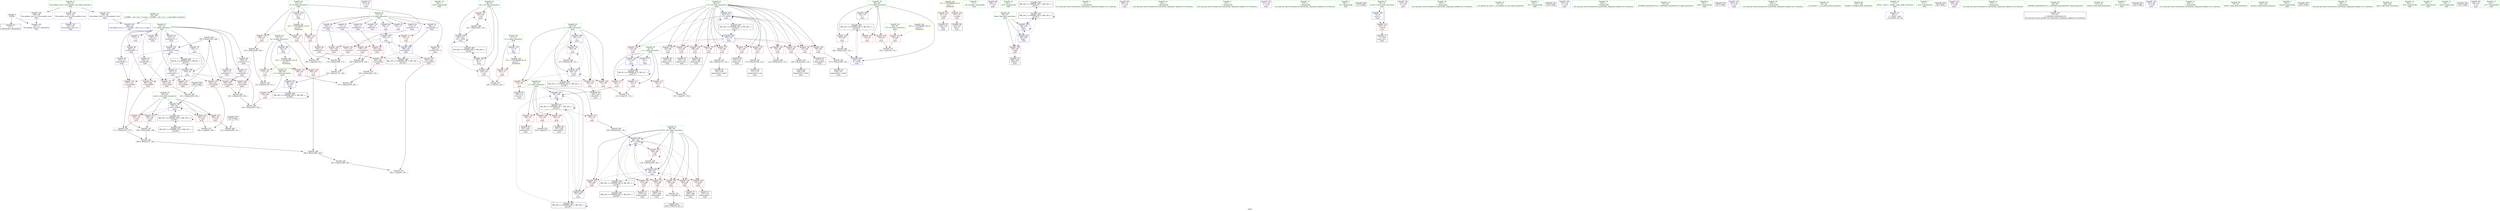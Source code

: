 digraph "SVFG" {
	label="SVFG";

	Node0x55f7eb5e9760 [shape=record,color=grey,label="{NodeID: 0\nNullPtr}"];
	Node0x55f7eb5e9760 -> Node0x55f7eb60e960[style=solid];
	Node0x55f7eb5e9760 -> Node0x55f7eb616530[style=solid];
	Node0x55f7eb61d610 [shape=record,color=grey,label="{NodeID: 263\n209 = Binary(203, 208, )\n}"];
	Node0x55f7eb61d610 -> Node0x55f7eb610d80[style=solid];
	Node0x55f7eb616230 [shape=record,color=blue,label="{NodeID: 180\n24\<--22\nA\<--\nGlob }"];
	Node0x55f7eb616230 -> Node0x55f7eb633b50[style=dashed];
	Node0x55f7eb60d510 [shape=record,color=purple,label="{NodeID: 97\n103\<--28\n\<--.str.1\nmain\n}"];
	Node0x55f7eb5e9ef0 [shape=record,color=green,label="{NodeID: 14\n44\<--1\n.str.8\<--dummyObj\nGlob }"];
	Node0x55f7eb61eb10 [shape=record,color=grey,label="{NodeID: 277\n226 = cmp(224, 225, )\n}"];
	Node0x55f7eb610e50 [shape=record,color=blue,label="{NodeID: 194\n8\<--214\nn\<--\nmain\n}"];
	Node0x55f7eb610e50 -> Node0x55f7eb60e2a0[style=dashed];
	Node0x55f7eb610e50 -> Node0x55f7eb6287d0[style=dashed];
	Node0x55f7eb60e100 [shape=record,color=red,label="{NodeID: 111\n132\<--8\n\<--n\nmain\n}"];
	Node0x55f7eb60e100 -> Node0x55f7eb61e390[style=solid];
	Node0x55f7eb5ee4e0 [shape=record,color=green,label="{NodeID: 28\n17\<--20\nx\<--x_field_insensitive\nGlob }"];
	Node0x55f7eb5ee4e0 -> Node0x55f7eb610560[style=solid];
	Node0x55f7eb5ee4e0 -> Node0x55f7eb610630[style=solid];
	Node0x55f7eb5ee4e0 -> Node0x55f7eb610700[style=solid];
	Node0x55f7eb5ee4e0 -> Node0x55f7eb6107d0[style=solid];
	Node0x55f7eb5ee4e0 -> Node0x55f7eb6108a0[style=solid];
	Node0x55f7eb5ee4e0 -> Node0x55f7eb610970[style=solid];
	Node0x55f7eb5ee4e0 -> Node0x55f7eb610a40[style=solid];
	Node0x55f7eb5ee4e0 -> Node0x55f7eb610b10[style=solid];
	Node0x55f7eb5ee4e0 -> Node0x55f7eb610be0[style=solid];
	Node0x55f7eb5ee4e0 -> Node0x55f7eb60e030[style=solid];
	Node0x55f7eb62b4d0 [shape=record,color=black,label="{NodeID: 291\nMR_32V_2 = PHI(MR_32V_3, MR_32V_1, )\npts\{95 \}\n}"];
	Node0x55f7eb62b4d0 -> Node0x55f7eb62ebd0[style=dashed];
	Node0x55f7eb6134f0 [shape=record,color=red,label="{NodeID: 125\n119\<--80\n\<--TT\nmain\n}"];
	Node0x55f7eb6134f0 -> Node0x55f7eb61e510[style=solid];
	Node0x55f7eb60cf60 [shape=record,color=green,label="{NodeID: 42\n88\<--89\nk\<--k_field_insensitive\nmain\n}"];
	Node0x55f7eb60cf60 -> Node0x55f7eb614530[style=solid];
	Node0x55f7eb60cf60 -> Node0x55f7eb616be0[style=solid];
	Node0x55f7eb614050 [shape=record,color=red,label="{NodeID: 139\n192\<--86\n\<--i11\nmain\n}"];
	Node0x55f7eb614050 -> Node0x55f7eb60f2b0[style=solid];
	Node0x55f7eb60ec30 [shape=record,color=black,label="{NodeID: 56\n110\<--107\ncall1\<--\nmain\n}"];
	Node0x55f7eb633a70 [shape=record,color=yellow,style=double,label="{NodeID: 319\n12V_1 = ENCHI(MR_12V_0)\npts\{23 \}\nFun[main]}"];
	Node0x55f7eb633a70 -> Node0x55f7eb612cd0[style=dashed];
	Node0x55f7eb633a70 -> Node0x55f7eb612da0[style=dashed];
	Node0x55f7eb633a70 -> Node0x55f7eb612e70[style=dashed];
	Node0x55f7eb633a70 -> Node0x55f7eb612f40[style=dashed];
	Node0x55f7eb614bb0 [shape=record,color=red,label="{NodeID: 153\n276\<--94\n\<--start\nmain\n}"];
	Node0x55f7eb614bb0 -> Node0x55f7eb61a980[style=solid];
	Node0x55f7eb60f790 [shape=record,color=black,label="{NodeID: 70\n260\<--259\nidxprom60\<--\nmain\n}"];
	Node0x55f7eb611e80 [shape=record,color=grey,label="{NodeID: 250\n184 = Binary(178, 183, )\n}"];
	Node0x55f7eb611e80 -> Node0x55f7eb612900[style=solid];
	Node0x55f7eb615710 [shape=record,color=red,label="{NodeID: 167\n183\<--182\n\<--arrayidx23\nmain\n}"];
	Node0x55f7eb615710 -> Node0x55f7eb611e80[style=solid];
	Node0x55f7eb6102f0 [shape=record,color=purple,label="{NodeID: 84\n261\<--13\narrayidx61\<--t\nmain\n}"];
	Node0x55f7eb6102f0 -> Node0x55f7eb615bf0[style=solid];
	Node0x55f7eb5e9640 [shape=record,color=green,label="{NodeID: 1\n7\<--1\n__dso_handle\<--dummyObj\nGlob }"];
	Node0x55f7eb61d790 [shape=record,color=grey,label="{NodeID: 264\n203 = Binary(201, 202, )\n}"];
	Node0x55f7eb61d790 -> Node0x55f7eb61d610[style=solid];
	Node0x55f7eb616330 [shape=record,color=blue,label="{NodeID: 181\n347\<--49\nllvm.global_ctors_0\<--\nGlob }"];
	Node0x55f7eb60d5e0 [shape=record,color=purple,label="{NodeID: 98\n108\<--31\n\<--.str.2\nmain\n}"];
	Node0x55f7eb5e9fc0 [shape=record,color=green,label="{NodeID: 15\n46\<--1\n.str.9\<--dummyObj\nGlob }"];
	Node0x55f7eb61ec90 [shape=record,color=grey,label="{NodeID: 278\n234 = cmp(233, 9, )\n}"];
	Node0x55f7eb610f20 [shape=record,color=blue,label="{NodeID: 195\n86\<--219\ni11\<--inc39\nmain\n}"];
	Node0x55f7eb610f20 -> Node0x55f7eb613b70[style=dashed];
	Node0x55f7eb610f20 -> Node0x55f7eb613c40[style=dashed];
	Node0x55f7eb610f20 -> Node0x55f7eb613d10[style=dashed];
	Node0x55f7eb610f20 -> Node0x55f7eb613de0[style=dashed];
	Node0x55f7eb610f20 -> Node0x55f7eb613eb0[style=dashed];
	Node0x55f7eb610f20 -> Node0x55f7eb613f80[style=dashed];
	Node0x55f7eb610f20 -> Node0x55f7eb614050[style=dashed];
	Node0x55f7eb610f20 -> Node0x55f7eb614120[style=dashed];
	Node0x55f7eb610f20 -> Node0x55f7eb6141f0[style=dashed];
	Node0x55f7eb610f20 -> Node0x55f7eb6142c0[style=dashed];
	Node0x55f7eb610f20 -> Node0x55f7eb614390[style=dashed];
	Node0x55f7eb610f20 -> Node0x55f7eb614460[style=dashed];
	Node0x55f7eb610f20 -> Node0x55f7eb610f20[style=dashed];
	Node0x55f7eb610f20 -> Node0x55f7eb62a0d0[style=dashed];
	Node0x55f7eb60e1d0 [shape=record,color=red,label="{NodeID: 112\n158\<--8\n\<--n\nmain\n}"];
	Node0x55f7eb60e1d0 -> Node0x55f7eb61e210[style=solid];
	Node0x55f7eb5ee5b0 [shape=record,color=green,label="{NodeID: 29\n21\<--23\nH\<--H_field_insensitive\nGlob }"];
	Node0x55f7eb5ee5b0 -> Node0x55f7eb612cd0[style=solid];
	Node0x55f7eb5ee5b0 -> Node0x55f7eb612da0[style=solid];
	Node0x55f7eb5ee5b0 -> Node0x55f7eb612e70[style=solid];
	Node0x55f7eb5ee5b0 -> Node0x55f7eb612f40[style=solid];
	Node0x55f7eb5ee5b0 -> Node0x55f7eb616130[style=solid];
	Node0x55f7eb62b9d0 [shape=record,color=black,label="{NodeID: 292\nMR_34V_2 = PHI(MR_34V_3, MR_34V_1, )\npts\{97 \}\n}"];
	Node0x55f7eb62b9d0 -> Node0x55f7eb62f0d0[style=dashed];
	Node0x55f7eb6135c0 [shape=record,color=red,label="{NodeID: 126\n118\<--82\n\<--T\nmain\n}"];
	Node0x55f7eb6135c0 -> Node0x55f7eb61e510[style=solid];
	Node0x55f7eb60d030 [shape=record,color=green,label="{NodeID: 43\n90\<--91\ni41\<--i41_field_insensitive\nmain\n}"];
	Node0x55f7eb60d030 -> Node0x55f7eb614600[style=solid];
	Node0x55f7eb60d030 -> Node0x55f7eb6146d0[style=solid];
	Node0x55f7eb60d030 -> Node0x55f7eb610ff0[style=solid];
	Node0x55f7eb60d030 -> Node0x55f7eb611670[style=solid];
	Node0x55f7eb614120 [shape=record,color=red,label="{NodeID: 140\n196\<--86\n\<--i11\nmain\n}"];
	Node0x55f7eb614120 -> Node0x55f7eb61d310[style=solid];
	Node0x55f7eb60ed00 [shape=record,color=black,label="{NodeID: 57\n136\<--135\nidx.ext\<--\nmain\n}"];
	Node0x55f7eb633b50 [shape=record,color=yellow,style=double,label="{NodeID: 320\n14V_1 = ENCHI(MR_14V_0)\npts\{25 \}\nFun[main]}"];
	Node0x55f7eb633b50 -> Node0x55f7eb613010[style=dashed];
	Node0x55f7eb633b50 -> Node0x55f7eb6130e0[style=dashed];
	Node0x55f7eb633b50 -> Node0x55f7eb6131b0[style=dashed];
	Node0x55f7eb614c80 [shape=record,color=red,label="{NodeID: 154\n282\<--94\n\<--start\nmain\n}"];
	Node0x55f7eb614c80 -> Node0x55f7eb61ae00[style=solid];
	Node0x55f7eb60f860 [shape=record,color=black,label="{NodeID: 71\n273\<--272\nidxprom65\<--\nmain\n}"];
	Node0x55f7eb612000 [shape=record,color=grey,label="{NodeID: 251\n284 = Binary(277, 283, )\n}"];
	Node0x55f7eb612000 -> Node0x55f7eb61af80[style=solid];
	Node0x55f7eb6157e0 [shape=record,color=red,label="{NodeID: 168\n195\<--194\n\<--arrayidx28\nmain\n}"];
	Node0x55f7eb6157e0 -> Node0x55f7eb612780[style=solid];
	Node0x55f7eb6103c0 [shape=record,color=purple,label="{NodeID: 85\n274\<--13\narrayidx66\<--t\nmain\n}"];
	Node0x55f7eb6103c0 -> Node0x55f7eb615cc0[style=solid];
	Node0x55f7eb5ed7d0 [shape=record,color=green,label="{NodeID: 2\n9\<--1\n\<--dummyObj\nCan only get source location for instruction, argument, global var or function.}"];
	Node0x55f7eb61d910 [shape=record,color=grey,label="{NodeID: 265\n174 = Binary(168, 173, )\n}"];
	Node0x55f7eb61d910 -> Node0x55f7eb612900[style=solid];
	Node0x55f7eb616430 [shape=record,color=blue,label="{NodeID: 182\n348\<--50\nllvm.global_ctors_1\<--_GLOBAL__sub_I_ycx_1_0.cpp\nGlob }"];
	Node0x55f7eb60d6b0 [shape=record,color=purple,label="{NodeID: 99\n109\<--33\n\<--.str.3\nmain\n}"];
	Node0x55f7eb5ea090 [shape=record,color=green,label="{NodeID: 16\n49\<--1\n\<--dummyObj\nCan only get source location for instruction, argument, global var or function.}"];
	Node0x55f7eb61ee10 [shape=record,color=grey,label="{NodeID: 279\n166 = cmp(164, 165, )\n}"];
	Node0x55f7eb610ff0 [shape=record,color=blue,label="{NodeID: 196\n90\<--9\ni41\<--\nmain\n}"];
	Node0x55f7eb610ff0 -> Node0x55f7eb614600[style=dashed];
	Node0x55f7eb610ff0 -> Node0x55f7eb6146d0[style=dashed];
	Node0x55f7eb610ff0 -> Node0x55f7eb611670[style=dashed];
	Node0x55f7eb610ff0 -> Node0x55f7eb62aad0[style=dashed];
	Node0x55f7eb60e2a0 [shape=record,color=red,label="{NodeID: 113\n230\<--8\n\<--n\nmain\n}"];
	Node0x55f7eb60e2a0 -> Node0x55f7eb6110c0[style=solid];
	Node0x55f7eb60c4c0 [shape=record,color=green,label="{NodeID: 30\n24\<--25\nA\<--A_field_insensitive\nGlob }"];
	Node0x55f7eb60c4c0 -> Node0x55f7eb613010[style=solid];
	Node0x55f7eb60c4c0 -> Node0x55f7eb6130e0[style=solid];
	Node0x55f7eb60c4c0 -> Node0x55f7eb6131b0[style=solid];
	Node0x55f7eb60c4c0 -> Node0x55f7eb616230[style=solid];
	Node0x55f7eb62bed0 [shape=record,color=black,label="{NodeID: 293\nMR_36V_2 = PHI(MR_36V_3, MR_36V_1, )\npts\{99 \}\n}"];
	Node0x55f7eb62bed0 -> Node0x55f7eb62f5d0[style=dashed];
	Node0x55f7eb613690 [shape=record,color=red,label="{NodeID: 127\n122\<--82\n\<--T\nmain\n}"];
	Node0x55f7eb60d100 [shape=record,color=green,label="{NodeID: 44\n92\<--93\nj\<--j_field_insensitive\nmain\n}"];
	Node0x55f7eb60d100 -> Node0x55f7eb6147a0[style=solid];
	Node0x55f7eb60d100 -> Node0x55f7eb614870[style=solid];
	Node0x55f7eb60d100 -> Node0x55f7eb614940[style=solid];
	Node0x55f7eb60d100 -> Node0x55f7eb614a10[style=solid];
	Node0x55f7eb60d100 -> Node0x55f7eb6110c0[style=solid];
	Node0x55f7eb60d100 -> Node0x55f7eb6114d0[style=solid];
	Node0x55f7eb6141f0 [shape=record,color=red,label="{NodeID: 141\n204\<--86\n\<--i11\nmain\n}"];
	Node0x55f7eb6141f0 -> Node0x55f7eb612600[style=solid];
	Node0x55f7eb60edd0 [shape=record,color=black,label="{NodeID: 58\n140\<--139\nidx.ext8\<--\nmain\n}"];
	Node0x55f7eb614d50 [shape=record,color=red,label="{NodeID: 155\n308\<--94\n\<--start\nmain\n}"];
	Node0x55f7eb614d50 -> Node0x55f7eb61d190[style=solid];
	Node0x55f7eb60f930 [shape=record,color=black,label="{NodeID: 72\n279\<--278\nidxprom68\<--\nmain\n}"];
	Node0x55f7eb612180 [shape=record,color=grey,label="{NodeID: 252\n247 = Binary(244, 246, )\n}"];
	Node0x55f7eb6158b0 [shape=record,color=red,label="{NodeID: 169\n200\<--199\n\<--arrayidx31\nmain\n}"];
	Node0x55f7eb6158b0 -> Node0x55f7eb612780[style=solid];
	Node0x55f7eb610490 [shape=record,color=purple,label="{NodeID: 86\n280\<--13\narrayidx69\<--t\nmain\n}"];
	Node0x55f7eb610490 -> Node0x55f7eb615d90[style=solid];
	Node0x55f7eb5ed860 [shape=record,color=green,label="{NodeID: 3\n22\<--1\n\<--dummyObj\nCan only get source location for instruction, argument, global var or function.}"];
	Node0x55f7eb61da90 [shape=record,color=grey,label="{NodeID: 266\n326 = Binary(325, 116, )\n}"];
	Node0x55f7eb61da90 -> Node0x55f7eb611740[style=solid];
	Node0x55f7eb616530 [shape=record,color=blue, style = dotted,label="{NodeID: 183\n349\<--3\nllvm.global_ctors_2\<--dummyVal\nGlob }"];
	Node0x55f7eb60d780 [shape=record,color=purple,label="{NodeID: 100\n111\<--36\n\<--.str.4\nmain\n}"];
	Node0x55f7eb5e9a80 [shape=record,color=green,label="{NodeID: 17\n116\<--1\n\<--dummyObj\nCan only get source location for instruction, argument, global var or function.}"];
	Node0x55f7eb6110c0 [shape=record,color=blue,label="{NodeID: 197\n92\<--230\nj\<--\nmain\n}"];
	Node0x55f7eb6110c0 -> Node0x55f7eb6317d0[style=dashed];
	Node0x55f7eb60e370 [shape=record,color=red,label="{NodeID: 114\n225\<--11\n\<--a\nmain\n}"];
	Node0x55f7eb60e370 -> Node0x55f7eb61eb10[style=solid];
	Node0x55f7eb60c550 [shape=record,color=green,label="{NodeID: 31\n48\<--52\nllvm.global_ctors\<--llvm.global_ctors_field_insensitive\nGlob }"];
	Node0x55f7eb60c550 -> Node0x55f7eb60dc60[style=solid];
	Node0x55f7eb60c550 -> Node0x55f7eb60dd60[style=solid];
	Node0x55f7eb60c550 -> Node0x55f7eb60de60[style=solid];
	Node0x55f7eb613760 [shape=record,color=red,label="{NodeID: 128\n325\<--82\n\<--T\nmain\n}"];
	Node0x55f7eb613760 -> Node0x55f7eb61da90[style=solid];
	Node0x55f7eb60d1d0 [shape=record,color=green,label="{NodeID: 45\n94\<--95\nstart\<--start_field_insensitive\nmain\n}"];
	Node0x55f7eb60d1d0 -> Node0x55f7eb614ae0[style=solid];
	Node0x55f7eb60d1d0 -> Node0x55f7eb614bb0[style=solid];
	Node0x55f7eb60d1d0 -> Node0x55f7eb614c80[style=solid];
	Node0x55f7eb60d1d0 -> Node0x55f7eb614d50[style=solid];
	Node0x55f7eb60d1d0 -> Node0x55f7eb611190[style=solid];
	Node0x55f7eb6142c0 [shape=record,color=red,label="{NodeID: 142\n210\<--86\n\<--i11\nmain\n}"];
	Node0x55f7eb6142c0 -> Node0x55f7eb60f520[style=solid];
	Node0x55f7eb60eea0 [shape=record,color=black,label="{NodeID: 59\n162\<--161\nidxprom\<--\nmain\n}"];
	Node0x55f7eb633d10 [shape=record,color=yellow,style=double,label="{NodeID: 322\n18V_1 = ENCHI(MR_18V_0)\npts\{81 \}\nFun[main]}"];
	Node0x55f7eb633d10 -> Node0x55f7eb6134f0[style=dashed];
	Node0x55f7eb614e20 [shape=record,color=red,label="{NodeID: 156\n305\<--96\n\<--flag\nmain\n}"];
	Node0x55f7eb614e20 -> Node0x55f7eb60fad0[style=solid];
	Node0x55f7eb60fa00 [shape=record,color=black,label="{NodeID: 73\n289\<--288\nidxprom74\<--\nmain\n}"];
	Node0x55f7eb612300 [shape=record,color=grey,label="{NodeID: 253\n244 = Binary(243, 245, )\n}"];
	Node0x55f7eb612300 -> Node0x55f7eb612180[style=solid];
	Node0x55f7eb615980 [shape=record,color=red,label="{NodeID: 170\n208\<--207\n\<--arrayidx35\nmain\n}"];
	Node0x55f7eb615980 -> Node0x55f7eb61d610[style=solid];
	Node0x55f7eb610560 [shape=record,color=purple,label="{NodeID: 87\n141\<--17\n\<--x\nmain\n}"];
	Node0x55f7eb5ed9b0 [shape=record,color=green,label="{NodeID: 4\n26\<--1\n.str\<--dummyObj\nGlob }"];
	Node0x55f7eb643320 [shape=record,color=black,label="{NodeID: 350\n112 = PHI()\n}"];
	Node0x55f7eb61dc10 [shape=record,color=grey,label="{NodeID: 267\n170 = Binary(169, 116, )\n}"];
	Node0x55f7eb61dc10 -> Node0x55f7eb60ef70[style=solid];
	Node0x55f7eb616630 [shape=record,color=blue,label="{NodeID: 184\n78\<--9\nretval\<--\nmain\n}"];
	Node0x55f7eb616630 -> Node0x55f7eb613420[style=dashed];
	Node0x55f7eb60d850 [shape=record,color=purple,label="{NodeID: 101\n123\<--38\n\<--.str.5\nmain\n}"];
	Node0x55f7eb5e9b50 [shape=record,color=green,label="{NodeID: 18\n155\<--1\n\<--dummyObj\nCan only get source location for instruction, argument, global var or function.}"];
	Node0x55f7eb611190 [shape=record,color=blue,label="{NodeID: 198\n94\<--251\nstart\<--sub56\nmain\n}"];
	Node0x55f7eb611190 -> Node0x55f7eb614ae0[style=dashed];
	Node0x55f7eb611190 -> Node0x55f7eb614bb0[style=dashed];
	Node0x55f7eb611190 -> Node0x55f7eb614c80[style=dashed];
	Node0x55f7eb611190 -> Node0x55f7eb614d50[style=dashed];
	Node0x55f7eb611190 -> Node0x55f7eb611190[style=dashed];
	Node0x55f7eb611190 -> Node0x55f7eb62ebd0[style=dashed];
	Node0x55f7eb612cd0 [shape=record,color=red,label="{NodeID: 115\n165\<--21\n\<--H\nmain\n}"];
	Node0x55f7eb612cd0 -> Node0x55f7eb61ee10[style=solid];
	Node0x55f7eb60c650 [shape=record,color=green,label="{NodeID: 32\n53\<--54\n__cxx_global_var_init\<--__cxx_global_var_init_field_insensitive\n}"];
	Node0x55f7eb613830 [shape=record,color=red,label="{NodeID: 129\n131\<--84\n\<--i\nmain\n}"];
	Node0x55f7eb613830 -> Node0x55f7eb61e390[style=solid];
	Node0x55f7eb60d2a0 [shape=record,color=green,label="{NodeID: 46\n96\<--97\nflag\<--flag_field_insensitive\nmain\n}"];
	Node0x55f7eb60d2a0 -> Node0x55f7eb614e20[style=solid];
	Node0x55f7eb60d2a0 -> Node0x55f7eb611260[style=solid];
	Node0x55f7eb60d2a0 -> Node0x55f7eb611400[style=solid];
	Node0x55f7eb614390 [shape=record,color=red,label="{NodeID: 143\n214\<--86\n\<--i11\nmain\n}"];
	Node0x55f7eb614390 -> Node0x55f7eb610e50[style=solid];
	Node0x55f7eb60ef70 [shape=record,color=black,label="{NodeID: 60\n171\<--170\nidxprom16\<--sub\nmain\n}"];
	Node0x55f7eb614ef0 [shape=record,color=red,label="{NodeID: 157\n259\<--98\n\<--k57\nmain\n}"];
	Node0x55f7eb614ef0 -> Node0x55f7eb60f790[style=solid];
	Node0x55f7eb60fad0 [shape=record,color=black,label="{NodeID: 74\n306\<--305\ntobool\<--\nmain\n}"];
	Node0x55f7eb612480 [shape=record,color=grey,label="{NodeID: 254\n256 = Binary(255, 116, )\n}"];
	Node0x55f7eb612480 -> Node0x55f7eb611330[style=solid];
	Node0x55f7eb615a50 [shape=record,color=red,label="{NodeID: 171\n239\<--238\n\<--arrayidx50\nmain\n}"];
	Node0x55f7eb615a50 -> Node0x55f7eb611d00[style=solid];
	Node0x55f7eb610630 [shape=record,color=purple,label="{NodeID: 88\n152\<--17\n\<--x\nmain\n}"];
	Node0x55f7eb610630 -> Node0x55f7eb616a40[style=solid];
	Node0x55f7eb5eda40 [shape=record,color=green,label="{NodeID: 5\n28\<--1\n.str.1\<--dummyObj\nGlob }"];
	Node0x55f7eb6436c0 [shape=record,color=black,label="{NodeID: 351\n128 = PHI()\n}"];
	Node0x55f7eb61dd90 [shape=record,color=grey,label="{NodeID: 268\n321 = Binary(320, 116, )\n}"];
	Node0x55f7eb61dd90 -> Node0x55f7eb611670[style=solid];
	Node0x55f7eb616700 [shape=record,color=blue,label="{NodeID: 185\n82\<--116\nT\<--\nmain\n}"];
	Node0x55f7eb616700 -> Node0x55f7eb6296d0[style=dashed];
	Node0x55f7eb60d920 [shape=record,color=purple,label="{NodeID: 102\n127\<--40\n\<--.str.6\nmain\n}"];
	Node0x55f7eb5e9c20 [shape=record,color=green,label="{NodeID: 19\n245\<--1\n\<--dummyObj\nCan only get source location for instruction, argument, global var or function.}"];
	Node0x55f7eb6287d0 [shape=record,color=black,label="{NodeID: 282\nMR_4V_2 = PHI(MR_4V_4, MR_4V_1, )\npts\{10 \}\n}"];
	Node0x55f7eb6287d0 -> Node0x55f7eb60e100[style=dashed];
	Node0x55f7eb6287d0 -> Node0x55f7eb60e1d0[style=dashed];
	Node0x55f7eb6287d0 -> Node0x55f7eb60e2a0[style=dashed];
	Node0x55f7eb6287d0 -> Node0x55f7eb610e50[style=dashed];
	Node0x55f7eb6287d0 -> Node0x55f7eb6287d0[style=dashed];
	Node0x55f7eb611260 [shape=record,color=blue,label="{NodeID: 199\n96\<--254\nflag\<--\nmain\n}"];
	Node0x55f7eb611260 -> Node0x55f7eb614e20[style=dashed];
	Node0x55f7eb611260 -> Node0x55f7eb611260[style=dashed];
	Node0x55f7eb611260 -> Node0x55f7eb611400[style=dashed];
	Node0x55f7eb611260 -> Node0x55f7eb62f0d0[style=dashed];
	Node0x55f7eb612da0 [shape=record,color=red,label="{NodeID: 116\n168\<--21\n\<--H\nmain\n}"];
	Node0x55f7eb612da0 -> Node0x55f7eb61d910[style=solid];
	Node0x55f7eb60c750 [shape=record,color=green,label="{NodeID: 33\n57\<--58\n_ZNSt8ios_base4InitC1Ev\<--_ZNSt8ios_base4InitC1Ev_field_insensitive\n}"];
	Node0x55f7eb613900 [shape=record,color=red,label="{NodeID: 130\n135\<--84\n\<--i\nmain\n}"];
	Node0x55f7eb613900 -> Node0x55f7eb60ed00[style=solid];
	Node0x55f7eb60d370 [shape=record,color=green,label="{NodeID: 47\n98\<--99\nk57\<--k57_field_insensitive\nmain\n}"];
	Node0x55f7eb60d370 -> Node0x55f7eb614ef0[style=solid];
	Node0x55f7eb60d370 -> Node0x55f7eb614fc0[style=solid];
	Node0x55f7eb60d370 -> Node0x55f7eb615090[style=solid];
	Node0x55f7eb60d370 -> Node0x55f7eb615160[style=solid];
	Node0x55f7eb60d370 -> Node0x55f7eb615230[style=solid];
	Node0x55f7eb60d370 -> Node0x55f7eb615300[style=solid];
	Node0x55f7eb60d370 -> Node0x55f7eb6153d0[style=solid];
	Node0x55f7eb60d370 -> Node0x55f7eb611330[style=solid];
	Node0x55f7eb60d370 -> Node0x55f7eb6115a0[style=solid];
	Node0x55f7eb6317d0 [shape=record,color=black,label="{NodeID: 310\nMR_30V_5 = PHI(MR_30V_7, MR_30V_4, )\npts\{93 \}\n}"];
	Node0x55f7eb6317d0 -> Node0x55f7eb6147a0[style=dashed];
	Node0x55f7eb6317d0 -> Node0x55f7eb614870[style=dashed];
	Node0x55f7eb6317d0 -> Node0x55f7eb614940[style=dashed];
	Node0x55f7eb6317d0 -> Node0x55f7eb614a10[style=dashed];
	Node0x55f7eb6317d0 -> Node0x55f7eb6110c0[style=dashed];
	Node0x55f7eb6317d0 -> Node0x55f7eb6114d0[style=dashed];
	Node0x55f7eb6317d0 -> Node0x55f7eb62afd0[style=dashed];
	Node0x55f7eb6317d0 -> Node0x55f7eb6317d0[style=dashed];
	Node0x55f7eb614460 [shape=record,color=red,label="{NodeID: 144\n218\<--86\n\<--i11\nmain\n}"];
	Node0x55f7eb614460 -> Node0x55f7eb61df10[style=solid];
	Node0x55f7eb60f040 [shape=record,color=black,label="{NodeID: 61\n176\<--175\nidxprom19\<--\nmain\n}"];
	Node0x55f7eb614fc0 [shape=record,color=red,label="{NodeID: 158\n266\<--98\n\<--k57\nmain\n}"];
	Node0x55f7eb614fc0 -> Node0x55f7eb61e990[style=solid];
	Node0x55f7eb60fba0 [shape=record,color=black,label="{NodeID: 75\n77\<--329\nmain_ret\<--\nmain\n}"];
	Node0x55f7eb612600 [shape=record,color=grey,label="{NodeID: 255\n205 = Binary(204, 116, )\n}"];
	Node0x55f7eb612600 -> Node0x55f7eb60f450[style=solid];
	Node0x55f7eb615b20 [shape=record,color=red,label="{NodeID: 172\n243\<--242\n\<--arrayidx52\nmain\n}"];
	Node0x55f7eb615b20 -> Node0x55f7eb612300[style=solid];
	Node0x55f7eb610700 [shape=record,color=purple,label="{NodeID: 89\n163\<--17\narrayidx\<--x\nmain\n}"];
	Node0x55f7eb610700 -> Node0x55f7eb6154a0[style=solid];
	Node0x55f7eb5edad0 [shape=record,color=green,label="{NodeID: 6\n30\<--1\nstdin\<--dummyObj\nGlob }"];
	Node0x55f7eb6437c0 [shape=record,color=black,label="{NodeID: 352\n144 = PHI()\n}"];
	Node0x55f7eb61df10 [shape=record,color=grey,label="{NodeID: 269\n219 = Binary(218, 116, )\n}"];
	Node0x55f7eb61df10 -> Node0x55f7eb610f20[style=solid];
	Node0x55f7eb6167d0 [shape=record,color=blue,label="{NodeID: 186\n84\<--116\ni\<--\nmain\n}"];
	Node0x55f7eb6167d0 -> Node0x55f7eb613830[style=dashed];
	Node0x55f7eb6167d0 -> Node0x55f7eb613900[style=dashed];
	Node0x55f7eb6167d0 -> Node0x55f7eb6139d0[style=dashed];
	Node0x55f7eb6167d0 -> Node0x55f7eb613aa0[style=dashed];
	Node0x55f7eb6167d0 -> Node0x55f7eb6168a0[style=dashed];
	Node0x55f7eb6167d0 -> Node0x55f7eb629bd0[style=dashed];
	Node0x55f7eb60d9f0 [shape=record,color=purple,label="{NodeID: 103\n143\<--42\n\<--.str.7\nmain\n}"];
	Node0x55f7eb5e9cf0 [shape=record,color=green,label="{NodeID: 20\n254\<--1\n\<--dummyObj\nCan only get source location for instruction, argument, global var or function.}"];
	Node0x55f7eb628cd0 [shape=record,color=black,label="{NodeID: 283\nMR_8V_2 = PHI(MR_8V_5, MR_8V_1, )\npts\{16 \}\n}"];
	Node0x55f7eb628cd0 -> Node0x55f7eb616970[style=dashed];
	Node0x55f7eb611330 [shape=record,color=blue,label="{NodeID: 200\n98\<--256\nk57\<--sub58\nmain\n}"];
	Node0x55f7eb611330 -> Node0x55f7eb614ef0[style=dashed];
	Node0x55f7eb611330 -> Node0x55f7eb614fc0[style=dashed];
	Node0x55f7eb611330 -> Node0x55f7eb615090[style=dashed];
	Node0x55f7eb611330 -> Node0x55f7eb615160[style=dashed];
	Node0x55f7eb611330 -> Node0x55f7eb615230[style=dashed];
	Node0x55f7eb611330 -> Node0x55f7eb615300[style=dashed];
	Node0x55f7eb611330 -> Node0x55f7eb6153d0[style=dashed];
	Node0x55f7eb611330 -> Node0x55f7eb611330[style=dashed];
	Node0x55f7eb611330 -> Node0x55f7eb6115a0[style=dashed];
	Node0x55f7eb611330 -> Node0x55f7eb62f5d0[style=dashed];
	Node0x55f7eb612e70 [shape=record,color=red,label="{NodeID: 117\n187\<--21\n\<--H\nmain\n}"];
	Node0x55f7eb612e70 -> Node0x55f7eb610cb0[style=solid];
	Node0x55f7eb60c850 [shape=record,color=green,label="{NodeID: 34\n63\<--64\n__cxa_atexit\<--__cxa_atexit_field_insensitive\n}"];
	Node0x55f7eb6139d0 [shape=record,color=red,label="{NodeID: 131\n139\<--84\n\<--i\nmain\n}"];
	Node0x55f7eb6139d0 -> Node0x55f7eb60edd0[style=solid];
	Node0x55f7eb60e460 [shape=record,color=green,label="{NodeID: 48\n105\<--106\nfreopen\<--freopen_field_insensitive\n}"];
	Node0x55f7eb614530 [shape=record,color=red,label="{NodeID: 145\n202\<--88\n\<--k\nmain\n}"];
	Node0x55f7eb614530 -> Node0x55f7eb61d790[style=solid];
	Node0x55f7eb60f110 [shape=record,color=black,label="{NodeID: 62\n181\<--180\nidxprom22\<--sub21\nmain\n}"];
	Node0x55f7eb615090 [shape=record,color=red,label="{NodeID: 159\n272\<--98\n\<--k57\nmain\n}"];
	Node0x55f7eb615090 -> Node0x55f7eb60f860[style=solid];
	Node0x55f7eb60fc70 [shape=record,color=purple,label="{NodeID: 76\n59\<--4\n\<--_ZStL8__ioinit\n__cxx_global_var_init\n}"];
	Node0x55f7eb612780 [shape=record,color=grey,label="{NodeID: 256\n201 = Binary(195, 200, )\n}"];
	Node0x55f7eb612780 -> Node0x55f7eb61d790[style=solid];
	Node0x55f7eb615bf0 [shape=record,color=red,label="{NodeID: 173\n262\<--261\n\<--arrayidx61\nmain\n}"];
	Node0x55f7eb615bf0 -> Node0x55f7eb61e810[style=solid];
	Node0x55f7eb6107d0 [shape=record,color=purple,label="{NodeID: 90\n172\<--17\narrayidx17\<--x\nmain\n}"];
	Node0x55f7eb6107d0 -> Node0x55f7eb615570[style=solid];
	Node0x55f7eb5eeb10 [shape=record,color=green,label="{NodeID: 7\n31\<--1\n.str.2\<--dummyObj\nGlob }"];
	Node0x55f7eb6438c0 [shape=record,color=black,label="{NodeID: 353\n60 = PHI()\n}"];
	Node0x55f7eb61e090 [shape=record,color=grey,label="{NodeID: 270\n180 = Binary(179, 116, )\n}"];
	Node0x55f7eb61e090 -> Node0x55f7eb60f110[style=solid];
	Node0x55f7eb6168a0 [shape=record,color=blue,label="{NodeID: 187\n84\<--147\ni\<--inc\nmain\n}"];
	Node0x55f7eb6168a0 -> Node0x55f7eb613830[style=dashed];
	Node0x55f7eb6168a0 -> Node0x55f7eb613900[style=dashed];
	Node0x55f7eb6168a0 -> Node0x55f7eb6139d0[style=dashed];
	Node0x55f7eb6168a0 -> Node0x55f7eb613aa0[style=dashed];
	Node0x55f7eb6168a0 -> Node0x55f7eb6168a0[style=dashed];
	Node0x55f7eb6168a0 -> Node0x55f7eb629bd0[style=dashed];
	Node0x55f7eb60dac0 [shape=record,color=purple,label="{NodeID: 104\n228\<--44\n\<--.str.8\nmain\n}"];
	Node0x55f7eb5edf70 [shape=record,color=green,label="{NodeID: 21\n270\<--1\n\<--dummyObj\nCan only get source location for instruction, argument, global var or function.}"];
	Node0x55f7eb6291d0 [shape=record,color=black,label="{NodeID: 284\nMR_10V_2 = PHI(MR_10V_5, MR_10V_1, )\npts\{20 \}\n}"];
	Node0x55f7eb6291d0 -> Node0x55f7eb616a40[style=dashed];
	Node0x55f7eb611400 [shape=record,color=blue,label="{NodeID: 201\n96\<--295\nflag\<--\nmain\n}"];
	Node0x55f7eb611400 -> Node0x55f7eb614e20[style=dashed];
	Node0x55f7eb611400 -> Node0x55f7eb611260[style=dashed];
	Node0x55f7eb611400 -> Node0x55f7eb62f0d0[style=dashed];
	Node0x55f7eb612f40 [shape=record,color=red,label="{NodeID: 118\n309\<--21\n\<--H\nmain\n}"];
	Node0x55f7eb612f40 -> Node0x55f7eb61d490[style=solid];
	Node0x55f7eb60c950 [shape=record,color=green,label="{NodeID: 35\n62\<--68\n_ZNSt8ios_base4InitD1Ev\<--_ZNSt8ios_base4InitD1Ev_field_insensitive\n}"];
	Node0x55f7eb60c950 -> Node0x55f7eb60ea60[style=solid];
	Node0x55f7eb613aa0 [shape=record,color=red,label="{NodeID: 132\n146\<--84\n\<--i\nmain\n}"];
	Node0x55f7eb613aa0 -> Node0x55f7eb61ac80[style=solid];
	Node0x55f7eb60e560 [shape=record,color=green,label="{NodeID: 49\n113\<--114\nscanf\<--scanf_field_insensitive\n}"];
	Node0x55f7eb614600 [shape=record,color=red,label="{NodeID: 146\n224\<--90\n\<--i41\nmain\n}"];
	Node0x55f7eb614600 -> Node0x55f7eb61eb10[style=solid];
	Node0x55f7eb60f1e0 [shape=record,color=black,label="{NodeID: 63\n189\<--188\nidxprom25\<--\nmain\n}"];
	Node0x55f7eb61a3e0 [shape=record,color=black,label="{NodeID: 243\n269 = PHI(270, 267, )\n}"];
	Node0x55f7eb615160 [shape=record,color=red,label="{NodeID: 160\n278\<--98\n\<--k57\nmain\n}"];
	Node0x55f7eb615160 -> Node0x55f7eb60f930[style=solid];
	Node0x55f7eb60fd40 [shape=record,color=purple,label="{NodeID: 77\n137\<--13\n\<--t\nmain\n}"];
	Node0x55f7eb612900 [shape=record,color=grey,label="{NodeID: 257\n185 = Binary(174, 184, )\n}"];
	Node0x55f7eb612900 -> Node0x55f7eb616be0[style=solid];
	Node0x55f7eb615cc0 [shape=record,color=red,label="{NodeID: 174\n275\<--274\n\<--arrayidx66\nmain\n}"];
	Node0x55f7eb615cc0 -> Node0x55f7eb61a980[style=solid];
	Node0x55f7eb6108a0 [shape=record,color=purple,label="{NodeID: 91\n177\<--17\narrayidx20\<--x\nmain\n}"];
	Node0x55f7eb6108a0 -> Node0x55f7eb615640[style=solid];
	Node0x55f7eb5eeba0 [shape=record,color=green,label="{NodeID: 8\n33\<--1\n.str.3\<--dummyObj\nGlob }"];
	Node0x55f7eb6439c0 [shape=record,color=black,label="{NodeID: 354\n124 = PHI()\n}"];
	Node0x55f7eb61e210 [shape=record,color=grey,label="{NodeID: 271\n159 = cmp(157, 158, )\n}"];
	Node0x55f7eb616970 [shape=record,color=blue,label="{NodeID: 188\n150\<--22\n\<--\nmain\n}"];
	Node0x55f7eb616970 -> Node0x55f7eb6157e0[style=dashed];
	Node0x55f7eb616970 -> Node0x55f7eb6158b0[style=dashed];
	Node0x55f7eb616970 -> Node0x55f7eb615980[style=dashed];
	Node0x55f7eb616970 -> Node0x55f7eb615a50[style=dashed];
	Node0x55f7eb616970 -> Node0x55f7eb615bf0[style=dashed];
	Node0x55f7eb616970 -> Node0x55f7eb615cc0[style=dashed];
	Node0x55f7eb616970 -> Node0x55f7eb615d90[style=dashed];
	Node0x55f7eb616970 -> Node0x55f7eb610d80[style=dashed];
	Node0x55f7eb616970 -> Node0x55f7eb628cd0[style=dashed];
	Node0x55f7eb60db90 [shape=record,color=purple,label="{NodeID: 105\n315\<--46\n\<--.str.9\nmain\n}"];
	Node0x55f7eb5ee000 [shape=record,color=green,label="{NodeID: 22\n295\<--1\n\<--dummyObj\nCan only get source location for instruction, argument, global var or function.}"];
	Node0x55f7eb6296d0 [shape=record,color=black,label="{NodeID: 285\nMR_20V_3 = PHI(MR_20V_4, MR_20V_2, )\npts\{83 \}\n}"];
	Node0x55f7eb6296d0 -> Node0x55f7eb6135c0[style=dashed];
	Node0x55f7eb6296d0 -> Node0x55f7eb613690[style=dashed];
	Node0x55f7eb6296d0 -> Node0x55f7eb613760[style=dashed];
	Node0x55f7eb6296d0 -> Node0x55f7eb611740[style=dashed];
	Node0x55f7eb6114d0 [shape=record,color=blue,label="{NodeID: 202\n92\<--296\nj\<--\nmain\n}"];
	Node0x55f7eb6114d0 -> Node0x55f7eb6110c0[style=dashed];
	Node0x55f7eb6114d0 -> Node0x55f7eb62afd0[style=dashed];
	Node0x55f7eb6114d0 -> Node0x55f7eb6317d0[style=dashed];
	Node0x55f7eb613010 [shape=record,color=red,label="{NodeID: 119\n246\<--24\n\<--A\nmain\n}"];
	Node0x55f7eb613010 -> Node0x55f7eb612180[style=solid];
	Node0x55f7eb60ca50 [shape=record,color=green,label="{NodeID: 36\n75\<--76\nmain\<--main_field_insensitive\n}"];
	Node0x55f7eb613b70 [shape=record,color=red,label="{NodeID: 133\n157\<--86\n\<--i11\nmain\n}"];
	Node0x55f7eb613b70 -> Node0x55f7eb61e210[style=solid];
	Node0x55f7eb60e660 [shape=record,color=green,label="{NodeID: 50\n125\<--126\nprintf\<--printf_field_insensitive\n}"];
	Node0x55f7eb6146d0 [shape=record,color=red,label="{NodeID: 147\n320\<--90\n\<--i41\nmain\n}"];
	Node0x55f7eb6146d0 -> Node0x55f7eb61dd90[style=solid];
	Node0x55f7eb60f2b0 [shape=record,color=black,label="{NodeID: 64\n193\<--192\nidxprom27\<--\nmain\n}"];
	Node0x55f7eb61a980 [shape=record,color=grey,label="{NodeID: 244\n277 = Binary(275, 276, )\n}"];
	Node0x55f7eb61a980 -> Node0x55f7eb612000[style=solid];
	Node0x55f7eb615230 [shape=record,color=red,label="{NodeID: 161\n288\<--98\n\<--k57\nmain\n}"];
	Node0x55f7eb615230 -> Node0x55f7eb60fa00[style=solid];
	Node0x55f7eb60fe10 [shape=record,color=purple,label="{NodeID: 78\n150\<--13\n\<--t\nmain\n}"];
	Node0x55f7eb60fe10 -> Node0x55f7eb616970[style=solid];
	Node0x55f7eb612a80 [shape=record,color=grey,label="{NodeID: 258\n301 = Binary(300, 302, )\n}"];
	Node0x55f7eb612a80 -> Node0x55f7eb6115a0[style=solid];
	Node0x55f7eb615d90 [shape=record,color=red,label="{NodeID: 175\n281\<--280\n\<--arrayidx69\nmain\n}"];
	Node0x55f7eb615d90 -> Node0x55f7eb61ae00[style=solid];
	Node0x55f7eb610970 [shape=record,color=purple,label="{NodeID: 92\n182\<--17\narrayidx23\<--x\nmain\n}"];
	Node0x55f7eb610970 -> Node0x55f7eb615710[style=solid];
	Node0x55f7eb5eec30 [shape=record,color=green,label="{NodeID: 9\n35\<--1\nstdout\<--dummyObj\nGlob }"];
	Node0x55f7eb643ac0 [shape=record,color=black,label="{NodeID: 355\n229 = PHI()\n}"];
	Node0x55f7eb61e390 [shape=record,color=grey,label="{NodeID: 272\n133 = cmp(131, 132, )\n}"];
	Node0x55f7eb616a40 [shape=record,color=blue,label="{NodeID: 189\n152\<--22\n\<--\nmain\n}"];
	Node0x55f7eb616a40 -> Node0x55f7eb6154a0[style=dashed];
	Node0x55f7eb616a40 -> Node0x55f7eb615570[style=dashed];
	Node0x55f7eb616a40 -> Node0x55f7eb615640[style=dashed];
	Node0x55f7eb616a40 -> Node0x55f7eb615710[style=dashed];
	Node0x55f7eb616a40 -> Node0x55f7eb615b20[style=dashed];
	Node0x55f7eb616a40 -> Node0x55f7eb615e60[style=dashed];
	Node0x55f7eb616a40 -> Node0x55f7eb610cb0[style=dashed];
	Node0x55f7eb616a40 -> Node0x55f7eb6291d0[style=dashed];
	Node0x55f7eb60dc60 [shape=record,color=purple,label="{NodeID: 106\n347\<--48\nllvm.global_ctors_0\<--llvm.global_ctors\nGlob }"];
	Node0x55f7eb60dc60 -> Node0x55f7eb616330[style=solid];
	Node0x55f7eb5ee0d0 [shape=record,color=green,label="{NodeID: 23\n302\<--1\n\<--dummyObj\nCan only get source location for instruction, argument, global var or function.}"];
	Node0x55f7eb629bd0 [shape=record,color=black,label="{NodeID: 286\nMR_22V_2 = PHI(MR_22V_4, MR_22V_1, )\npts\{85 \}\n}"];
	Node0x55f7eb629bd0 -> Node0x55f7eb6167d0[style=dashed];
	Node0x55f7eb6115a0 [shape=record,color=blue,label="{NodeID: 203\n98\<--301\nk57\<--dec\nmain\n}"];
	Node0x55f7eb6115a0 -> Node0x55f7eb614ef0[style=dashed];
	Node0x55f7eb6115a0 -> Node0x55f7eb614fc0[style=dashed];
	Node0x55f7eb6115a0 -> Node0x55f7eb615090[style=dashed];
	Node0x55f7eb6115a0 -> Node0x55f7eb615160[style=dashed];
	Node0x55f7eb6115a0 -> Node0x55f7eb615230[style=dashed];
	Node0x55f7eb6115a0 -> Node0x55f7eb615300[style=dashed];
	Node0x55f7eb6115a0 -> Node0x55f7eb6153d0[style=dashed];
	Node0x55f7eb6115a0 -> Node0x55f7eb611330[style=dashed];
	Node0x55f7eb6115a0 -> Node0x55f7eb6115a0[style=dashed];
	Node0x55f7eb6115a0 -> Node0x55f7eb62f5d0[style=dashed];
	Node0x55f7eb6130e0 [shape=record,color=red,label="{NodeID: 120\n285\<--24\n\<--A\nmain\n}"];
	Node0x55f7eb6130e0 -> Node0x55f7eb61af80[style=solid];
	Node0x55f7eb60cb50 [shape=record,color=green,label="{NodeID: 37\n78\<--79\nretval\<--retval_field_insensitive\nmain\n}"];
	Node0x55f7eb60cb50 -> Node0x55f7eb613420[style=solid];
	Node0x55f7eb60cb50 -> Node0x55f7eb616630[style=solid];
	Node0x55f7eb613c40 [shape=record,color=red,label="{NodeID: 134\n161\<--86\n\<--i11\nmain\n}"];
	Node0x55f7eb613c40 -> Node0x55f7eb60eea0[style=solid];
	Node0x55f7eb60e760 [shape=record,color=green,label="{NodeID: 51\n249\<--250\nsqrt\<--sqrt_field_insensitive\n}"];
	Node0x55f7eb632bd0 [shape=record,color=yellow,style=double,label="{NodeID: 314\n2V_1 = ENCHI(MR_2V_0)\npts\{1 \}\nFun[main]}"];
	Node0x55f7eb632bd0 -> Node0x55f7eb613280[style=dashed];
	Node0x55f7eb632bd0 -> Node0x55f7eb613350[style=dashed];
	Node0x55f7eb6147a0 [shape=record,color=red,label="{NodeID: 148\n233\<--92\n\<--j\nmain\n}"];
	Node0x55f7eb6147a0 -> Node0x55f7eb61ec90[style=solid];
	Node0x55f7eb60f380 [shape=record,color=black,label="{NodeID: 65\n198\<--197\nidxprom30\<--sub29\nmain\n}"];
	Node0x55f7eb61ab00 [shape=record,color=grey,label="{NodeID: 245\n287 = Binary(286, 245, )\n}"];
	Node0x55f7eb61ab00 -> Node0x55f7eb61e690[style=solid];
	Node0x55f7eb615300 [shape=record,color=red,label="{NodeID: 162\n296\<--98\n\<--k57\nmain\n}"];
	Node0x55f7eb615300 -> Node0x55f7eb6114d0[style=solid];
	Node0x55f7eb60fee0 [shape=record,color=purple,label="{NodeID: 79\n194\<--13\narrayidx28\<--t\nmain\n}"];
	Node0x55f7eb60fee0 -> Node0x55f7eb6157e0[style=solid];
	Node0x55f7eb612c00 [shape=record,color=grey,label="{NodeID: 259\n312 = Binary(310, 311, )\n}"];
	Node0x55f7eb615e60 [shape=record,color=red,label="{NodeID: 176\n291\<--290\n\<--arrayidx75\nmain\n}"];
	Node0x55f7eb615e60 -> Node0x55f7eb61e690[style=solid];
	Node0x55f7eb610a40 [shape=record,color=purple,label="{NodeID: 93\n190\<--17\narrayidx26\<--x\nmain\n}"];
	Node0x55f7eb610a40 -> Node0x55f7eb610cb0[style=solid];
	Node0x55f7eb5ed4d0 [shape=record,color=green,label="{NodeID: 10\n36\<--1\n.str.4\<--dummyObj\nGlob }"];
	Node0x55f7eb643bc0 [shape=record,color=black,label="{NodeID: 356\n248 = PHI()\n}"];
	Node0x55f7eb643bc0 -> Node0x55f7eb611d00[style=solid];
	Node0x55f7eb61e510 [shape=record,color=grey,label="{NodeID: 273\n120 = cmp(118, 119, )\n}"];
	Node0x55f7eb616b10 [shape=record,color=blue,label="{NodeID: 190\n86\<--155\ni11\<--\nmain\n}"];
	Node0x55f7eb616b10 -> Node0x55f7eb613b70[style=dashed];
	Node0x55f7eb616b10 -> Node0x55f7eb613c40[style=dashed];
	Node0x55f7eb616b10 -> Node0x55f7eb613d10[style=dashed];
	Node0x55f7eb616b10 -> Node0x55f7eb613de0[style=dashed];
	Node0x55f7eb616b10 -> Node0x55f7eb613eb0[style=dashed];
	Node0x55f7eb616b10 -> Node0x55f7eb613f80[style=dashed];
	Node0x55f7eb616b10 -> Node0x55f7eb614050[style=dashed];
	Node0x55f7eb616b10 -> Node0x55f7eb614120[style=dashed];
	Node0x55f7eb616b10 -> Node0x55f7eb6141f0[style=dashed];
	Node0x55f7eb616b10 -> Node0x55f7eb6142c0[style=dashed];
	Node0x55f7eb616b10 -> Node0x55f7eb614390[style=dashed];
	Node0x55f7eb616b10 -> Node0x55f7eb614460[style=dashed];
	Node0x55f7eb616b10 -> Node0x55f7eb610f20[style=dashed];
	Node0x55f7eb616b10 -> Node0x55f7eb62a0d0[style=dashed];
	Node0x55f7eb60dd60 [shape=record,color=purple,label="{NodeID: 107\n348\<--48\nllvm.global_ctors_1\<--llvm.global_ctors\nGlob }"];
	Node0x55f7eb60dd60 -> Node0x55f7eb616430[style=solid];
	Node0x55f7eb5ee1a0 [shape=record,color=green,label="{NodeID: 24\n4\<--6\n_ZStL8__ioinit\<--_ZStL8__ioinit_field_insensitive\nGlob }"];
	Node0x55f7eb5ee1a0 -> Node0x55f7eb60fc70[style=solid];
	Node0x55f7eb62a0d0 [shape=record,color=black,label="{NodeID: 287\nMR_24V_2 = PHI(MR_24V_4, MR_24V_1, )\npts\{87 \}\n}"];
	Node0x55f7eb62a0d0 -> Node0x55f7eb616b10[style=dashed];
	Node0x55f7eb611670 [shape=record,color=blue,label="{NodeID: 204\n90\<--321\ni41\<--inc90\nmain\n}"];
	Node0x55f7eb611670 -> Node0x55f7eb614600[style=dashed];
	Node0x55f7eb611670 -> Node0x55f7eb6146d0[style=dashed];
	Node0x55f7eb611670 -> Node0x55f7eb611670[style=dashed];
	Node0x55f7eb611670 -> Node0x55f7eb62aad0[style=dashed];
	Node0x55f7eb6131b0 [shape=record,color=red,label="{NodeID: 121\n311\<--24\n\<--A\nmain\n}"];
	Node0x55f7eb6131b0 -> Node0x55f7eb612c00[style=solid];
	Node0x55f7eb60cc20 [shape=record,color=green,label="{NodeID: 38\n80\<--81\nTT\<--TT_field_insensitive\nmain\n}"];
	Node0x55f7eb60cc20 -> Node0x55f7eb6134f0[style=solid];
	Node0x55f7eb613d10 [shape=record,color=red,label="{NodeID: 135\n169\<--86\n\<--i11\nmain\n}"];
	Node0x55f7eb613d10 -> Node0x55f7eb61dc10[style=solid];
	Node0x55f7eb60e860 [shape=record,color=green,label="{NodeID: 52\n50\<--343\n_GLOBAL__sub_I_ycx_1_0.cpp\<--_GLOBAL__sub_I_ycx_1_0.cpp_field_insensitive\n}"];
	Node0x55f7eb60e860 -> Node0x55f7eb616430[style=solid];
	Node0x55f7eb614870 [shape=record,color=red,label="{NodeID: 149\n236\<--92\n\<--j\nmain\n}"];
	Node0x55f7eb614870 -> Node0x55f7eb60f5f0[style=solid];
	Node0x55f7eb60f450 [shape=record,color=black,label="{NodeID: 66\n206\<--205\nidxprom34\<--sub33\nmain\n}"];
	Node0x55f7eb61ac80 [shape=record,color=grey,label="{NodeID: 246\n147 = Binary(146, 116, )\n}"];
	Node0x55f7eb61ac80 -> Node0x55f7eb6168a0[style=solid];
	Node0x55f7eb6153d0 [shape=record,color=red,label="{NodeID: 163\n300\<--98\n\<--k57\nmain\n}"];
	Node0x55f7eb6153d0 -> Node0x55f7eb612a80[style=solid];
	Node0x55f7eb60ffb0 [shape=record,color=purple,label="{NodeID: 80\n199\<--13\narrayidx31\<--t\nmain\n}"];
	Node0x55f7eb60ffb0 -> Node0x55f7eb6158b0[style=solid];
	Node0x55f7eb61d190 [shape=record,color=grey,label="{NodeID: 260\n314 = Binary(308, 313, )\n}"];
	Node0x55f7eb615f30 [shape=record,color=blue,label="{NodeID: 177\n8\<--9\nn\<--\nGlob }"];
	Node0x55f7eb615f30 -> Node0x55f7eb6287d0[style=dashed];
	Node0x55f7eb610b10 [shape=record,color=purple,label="{NodeID: 94\n242\<--17\narrayidx52\<--x\nmain\n}"];
	Node0x55f7eb610b10 -> Node0x55f7eb615b20[style=solid];
	Node0x55f7eb5ed5a0 [shape=record,color=green,label="{NodeID: 11\n38\<--1\n.str.5\<--dummyObj\nGlob }"];
	Node0x55f7eb643d20 [shape=record,color=black,label="{NodeID: 357\n313 = PHI()\n}"];
	Node0x55f7eb643d20 -> Node0x55f7eb61d190[style=solid];
	Node0x55f7eb61e690 [shape=record,color=grey,label="{NodeID: 274\n292 = cmp(287, 291, )\n}"];
	Node0x55f7eb616be0 [shape=record,color=blue,label="{NodeID: 191\n88\<--185\nk\<--div\nmain\n}"];
	Node0x55f7eb616be0 -> Node0x55f7eb614530[style=dashed];
	Node0x55f7eb616be0 -> Node0x55f7eb62a5d0[style=dashed];
	Node0x55f7eb60de60 [shape=record,color=purple,label="{NodeID: 108\n349\<--48\nllvm.global_ctors_2\<--llvm.global_ctors\nGlob }"];
	Node0x55f7eb60de60 -> Node0x55f7eb616530[style=solid];
	Node0x55f7eb5ee270 [shape=record,color=green,label="{NodeID: 25\n8\<--10\nn\<--n_field_insensitive\nGlob }"];
	Node0x55f7eb5ee270 -> Node0x55f7eb60e100[style=solid];
	Node0x55f7eb5ee270 -> Node0x55f7eb60e1d0[style=solid];
	Node0x55f7eb5ee270 -> Node0x55f7eb60e2a0[style=solid];
	Node0x55f7eb5ee270 -> Node0x55f7eb615f30[style=solid];
	Node0x55f7eb5ee270 -> Node0x55f7eb610e50[style=solid];
	Node0x55f7eb62a5d0 [shape=record,color=black,label="{NodeID: 288\nMR_26V_2 = PHI(MR_26V_4, MR_26V_1, )\npts\{89 \}\n}"];
	Node0x55f7eb62a5d0 -> Node0x55f7eb616be0[style=dashed];
	Node0x55f7eb62a5d0 -> Node0x55f7eb62a5d0[style=dashed];
	Node0x55f7eb611740 [shape=record,color=blue,label="{NodeID: 205\n82\<--326\nT\<--inc93\nmain\n}"];
	Node0x55f7eb611740 -> Node0x55f7eb6296d0[style=dashed];
	Node0x55f7eb613280 [shape=record,color=red,label="{NodeID: 122\n101\<--30\n\<--stdin\nmain\n}"];
	Node0x55f7eb613280 -> Node0x55f7eb60eb60[style=solid];
	Node0x55f7eb60ccf0 [shape=record,color=green,label="{NodeID: 39\n82\<--83\nT\<--T_field_insensitive\nmain\n}"];
	Node0x55f7eb60ccf0 -> Node0x55f7eb6135c0[style=solid];
	Node0x55f7eb60ccf0 -> Node0x55f7eb613690[style=solid];
	Node0x55f7eb60ccf0 -> Node0x55f7eb613760[style=solid];
	Node0x55f7eb60ccf0 -> Node0x55f7eb616700[style=solid];
	Node0x55f7eb60ccf0 -> Node0x55f7eb611740[style=solid];
	Node0x55f7eb62ebd0 [shape=record,color=black,label="{NodeID: 302\nMR_32V_3 = PHI(MR_32V_6, MR_32V_2, )\npts\{95 \}\n}"];
	Node0x55f7eb62ebd0 -> Node0x55f7eb611190[style=dashed];
	Node0x55f7eb62ebd0 -> Node0x55f7eb62b4d0[style=dashed];
	Node0x55f7eb62ebd0 -> Node0x55f7eb62ebd0[style=dashed];
	Node0x55f7eb613de0 [shape=record,color=red,label="{NodeID: 136\n175\<--86\n\<--i11\nmain\n}"];
	Node0x55f7eb613de0 -> Node0x55f7eb60f040[style=solid];
	Node0x55f7eb60e960 [shape=record,color=black,label="{NodeID: 53\n2\<--3\ndummyVal\<--dummyVal\n}"];
	Node0x55f7eb6337d0 [shape=record,color=yellow,style=double,label="{NodeID: 316\n6V_1 = ENCHI(MR_6V_0)\npts\{12 \}\nFun[main]}"];
	Node0x55f7eb6337d0 -> Node0x55f7eb60e370[style=dashed];
	Node0x55f7eb614940 [shape=record,color=red,label="{NodeID: 150\n240\<--92\n\<--j\nmain\n}"];
	Node0x55f7eb614940 -> Node0x55f7eb60f6c0[style=solid];
	Node0x55f7eb60f520 [shape=record,color=black,label="{NodeID: 67\n211\<--210\nidxprom36\<--\nmain\n}"];
	Node0x55f7eb61ae00 [shape=record,color=grey,label="{NodeID: 247\n283 = Binary(281, 282, )\n}"];
	Node0x55f7eb61ae00 -> Node0x55f7eb612000[style=solid];
	Node0x55f7eb6154a0 [shape=record,color=red,label="{NodeID: 164\n164\<--163\n\<--arrayidx\nmain\n}"];
	Node0x55f7eb6154a0 -> Node0x55f7eb61ee10[style=solid];
	Node0x55f7eb610080 [shape=record,color=purple,label="{NodeID: 81\n207\<--13\narrayidx35\<--t\nmain\n}"];
	Node0x55f7eb610080 -> Node0x55f7eb615980[style=solid];
	Node0x55f7eb61d310 [shape=record,color=grey,label="{NodeID: 261\n197 = Binary(196, 116, )\n}"];
	Node0x55f7eb61d310 -> Node0x55f7eb60f380[style=solid];
	Node0x55f7eb616030 [shape=record,color=blue,label="{NodeID: 178\n11\<--9\na\<--\nGlob }"];
	Node0x55f7eb616030 -> Node0x55f7eb6337d0[style=dashed];
	Node0x55f7eb610be0 [shape=record,color=purple,label="{NodeID: 95\n290\<--17\narrayidx75\<--x\nmain\n}"];
	Node0x55f7eb610be0 -> Node0x55f7eb615e60[style=solid];
	Node0x55f7eb5ed670 [shape=record,color=green,label="{NodeID: 12\n40\<--1\n.str.6\<--dummyObj\nGlob }"];
	Node0x55f7eb643e20 [shape=record,color=black,label="{NodeID: 358\n316 = PHI()\n}"];
	Node0x55f7eb61e810 [shape=record,color=grey,label="{NodeID: 275\n264 = cmp(262, 263, )\n}"];
	Node0x55f7eb610cb0 [shape=record,color=blue,label="{NodeID: 192\n190\<--187\narrayidx26\<--\nmain\n}"];
	Node0x55f7eb610cb0 -> Node0x55f7eb615b20[style=dashed];
	Node0x55f7eb610cb0 -> Node0x55f7eb615e60[style=dashed];
	Node0x55f7eb610cb0 -> Node0x55f7eb6291d0[style=dashed];
	Node0x55f7eb60df60 [shape=record,color=purple,label="{NodeID: 109\n138\<--13\nadd.ptr\<--t\nmain\n}"];
	Node0x55f7eb5ee340 [shape=record,color=green,label="{NodeID: 26\n11\<--12\na\<--a_field_insensitive\nGlob }"];
	Node0x55f7eb5ee340 -> Node0x55f7eb60e370[style=solid];
	Node0x55f7eb5ee340 -> Node0x55f7eb616030[style=solid];
	Node0x55f7eb62aad0 [shape=record,color=black,label="{NodeID: 289\nMR_28V_2 = PHI(MR_28V_4, MR_28V_1, )\npts\{91 \}\n}"];
	Node0x55f7eb62aad0 -> Node0x55f7eb610ff0[style=dashed];
	Node0x55f7eb613350 [shape=record,color=red,label="{NodeID: 123\n107\<--35\n\<--stdout\nmain\n}"];
	Node0x55f7eb613350 -> Node0x55f7eb60ec30[style=solid];
	Node0x55f7eb60cdc0 [shape=record,color=green,label="{NodeID: 40\n84\<--85\ni\<--i_field_insensitive\nmain\n}"];
	Node0x55f7eb60cdc0 -> Node0x55f7eb613830[style=solid];
	Node0x55f7eb60cdc0 -> Node0x55f7eb613900[style=solid];
	Node0x55f7eb60cdc0 -> Node0x55f7eb6139d0[style=solid];
	Node0x55f7eb60cdc0 -> Node0x55f7eb613aa0[style=solid];
	Node0x55f7eb60cdc0 -> Node0x55f7eb6167d0[style=solid];
	Node0x55f7eb60cdc0 -> Node0x55f7eb6168a0[style=solid];
	Node0x55f7eb62f0d0 [shape=record,color=black,label="{NodeID: 303\nMR_34V_3 = PHI(MR_34V_8, MR_34V_2, )\npts\{97 \}\n}"];
	Node0x55f7eb62f0d0 -> Node0x55f7eb611260[style=dashed];
	Node0x55f7eb62f0d0 -> Node0x55f7eb62b9d0[style=dashed];
	Node0x55f7eb62f0d0 -> Node0x55f7eb62f0d0[style=dashed];
	Node0x55f7eb613eb0 [shape=record,color=red,label="{NodeID: 137\n179\<--86\n\<--i11\nmain\n}"];
	Node0x55f7eb613eb0 -> Node0x55f7eb61e090[style=solid];
	Node0x55f7eb60ea60 [shape=record,color=black,label="{NodeID: 54\n61\<--62\n\<--_ZNSt8ios_base4InitD1Ev\nCan only get source location for instruction, argument, global var or function.}"];
	Node0x55f7eb614a10 [shape=record,color=red,label="{NodeID: 151\n255\<--92\n\<--j\nmain\n}"];
	Node0x55f7eb614a10 -> Node0x55f7eb612480[style=solid];
	Node0x55f7eb60f5f0 [shape=record,color=black,label="{NodeID: 68\n237\<--236\nidxprom49\<--\nmain\n}"];
	Node0x55f7eb61af80 [shape=record,color=grey,label="{NodeID: 248\n286 = Binary(284, 285, )\n}"];
	Node0x55f7eb61af80 -> Node0x55f7eb61ab00[style=solid];
	Node0x55f7eb615570 [shape=record,color=red,label="{NodeID: 165\n173\<--172\n\<--arrayidx17\nmain\n}"];
	Node0x55f7eb615570 -> Node0x55f7eb61d910[style=solid];
	Node0x55f7eb610150 [shape=record,color=purple,label="{NodeID: 82\n212\<--13\narrayidx37\<--t\nmain\n}"];
	Node0x55f7eb610150 -> Node0x55f7eb610d80[style=solid];
	Node0x55f7eb61d490 [shape=record,color=grey,label="{NodeID: 262\n310 = Binary(309, 245, )\n}"];
	Node0x55f7eb61d490 -> Node0x55f7eb612c00[style=solid];
	Node0x55f7eb616130 [shape=record,color=blue,label="{NodeID: 179\n21\<--22\nH\<--\nGlob }"];
	Node0x55f7eb616130 -> Node0x55f7eb633a70[style=dashed];
	Node0x55f7eb60d440 [shape=record,color=purple,label="{NodeID: 96\n102\<--26\n\<--.str\nmain\n}"];
	Node0x55f7eb5e9e20 [shape=record,color=green,label="{NodeID: 13\n42\<--1\n.str.7\<--dummyObj\nGlob }"];
	Node0x55f7eb61e990 [shape=record,color=grey,label="{NodeID: 276\n267 = cmp(266, 9, )\n}"];
	Node0x55f7eb61e990 -> Node0x55f7eb61a3e0[style=solid];
	Node0x55f7eb610d80 [shape=record,color=blue,label="{NodeID: 193\n212\<--209\narrayidx37\<--add\nmain\n}"];
	Node0x55f7eb610d80 -> Node0x55f7eb615a50[style=dashed];
	Node0x55f7eb610d80 -> Node0x55f7eb615bf0[style=dashed];
	Node0x55f7eb610d80 -> Node0x55f7eb615cc0[style=dashed];
	Node0x55f7eb610d80 -> Node0x55f7eb615d90[style=dashed];
	Node0x55f7eb610d80 -> Node0x55f7eb628cd0[style=dashed];
	Node0x55f7eb60e030 [shape=record,color=purple,label="{NodeID: 110\n142\<--17\nadd.ptr9\<--x\nmain\n}"];
	Node0x55f7eb5ee410 [shape=record,color=green,label="{NodeID: 27\n13\<--16\nt\<--t_field_insensitive\nGlob }"];
	Node0x55f7eb5ee410 -> Node0x55f7eb60fd40[style=solid];
	Node0x55f7eb5ee410 -> Node0x55f7eb60fe10[style=solid];
	Node0x55f7eb5ee410 -> Node0x55f7eb60fee0[style=solid];
	Node0x55f7eb5ee410 -> Node0x55f7eb60ffb0[style=solid];
	Node0x55f7eb5ee410 -> Node0x55f7eb610080[style=solid];
	Node0x55f7eb5ee410 -> Node0x55f7eb610150[style=solid];
	Node0x55f7eb5ee410 -> Node0x55f7eb610220[style=solid];
	Node0x55f7eb5ee410 -> Node0x55f7eb6102f0[style=solid];
	Node0x55f7eb5ee410 -> Node0x55f7eb6103c0[style=solid];
	Node0x55f7eb5ee410 -> Node0x55f7eb610490[style=solid];
	Node0x55f7eb5ee410 -> Node0x55f7eb60df60[style=solid];
	Node0x55f7eb62afd0 [shape=record,color=black,label="{NodeID: 290\nMR_30V_2 = PHI(MR_30V_3, MR_30V_1, )\npts\{93 \}\n}"];
	Node0x55f7eb62afd0 -> Node0x55f7eb6110c0[style=dashed];
	Node0x55f7eb62afd0 -> Node0x55f7eb62afd0[style=dashed];
	Node0x55f7eb613420 [shape=record,color=red,label="{NodeID: 124\n329\<--78\n\<--retval\nmain\n}"];
	Node0x55f7eb613420 -> Node0x55f7eb60fba0[style=solid];
	Node0x55f7eb60ce90 [shape=record,color=green,label="{NodeID: 41\n86\<--87\ni11\<--i11_field_insensitive\nmain\n}"];
	Node0x55f7eb60ce90 -> Node0x55f7eb613b70[style=solid];
	Node0x55f7eb60ce90 -> Node0x55f7eb613c40[style=solid];
	Node0x55f7eb60ce90 -> Node0x55f7eb613d10[style=solid];
	Node0x55f7eb60ce90 -> Node0x55f7eb613de0[style=solid];
	Node0x55f7eb60ce90 -> Node0x55f7eb613eb0[style=solid];
	Node0x55f7eb60ce90 -> Node0x55f7eb613f80[style=solid];
	Node0x55f7eb60ce90 -> Node0x55f7eb614050[style=solid];
	Node0x55f7eb60ce90 -> Node0x55f7eb614120[style=solid];
	Node0x55f7eb60ce90 -> Node0x55f7eb6141f0[style=solid];
	Node0x55f7eb60ce90 -> Node0x55f7eb6142c0[style=solid];
	Node0x55f7eb60ce90 -> Node0x55f7eb614390[style=solid];
	Node0x55f7eb60ce90 -> Node0x55f7eb614460[style=solid];
	Node0x55f7eb60ce90 -> Node0x55f7eb616b10[style=solid];
	Node0x55f7eb60ce90 -> Node0x55f7eb610f20[style=solid];
	Node0x55f7eb62f5d0 [shape=record,color=black,label="{NodeID: 304\nMR_36V_3 = PHI(MR_36V_8, MR_36V_2, )\npts\{99 \}\n}"];
	Node0x55f7eb62f5d0 -> Node0x55f7eb611330[style=dashed];
	Node0x55f7eb62f5d0 -> Node0x55f7eb62bed0[style=dashed];
	Node0x55f7eb62f5d0 -> Node0x55f7eb62f5d0[style=dashed];
	Node0x55f7eb613f80 [shape=record,color=red,label="{NodeID: 138\n188\<--86\n\<--i11\nmain\n}"];
	Node0x55f7eb613f80 -> Node0x55f7eb60f1e0[style=solid];
	Node0x55f7eb60eb60 [shape=record,color=black,label="{NodeID: 55\n104\<--101\ncall\<--\nmain\n}"];
	Node0x55f7eb614ae0 [shape=record,color=red,label="{NodeID: 152\n263\<--94\n\<--start\nmain\n}"];
	Node0x55f7eb614ae0 -> Node0x55f7eb61e810[style=solid];
	Node0x55f7eb60f6c0 [shape=record,color=black,label="{NodeID: 69\n241\<--240\nidxprom51\<--\nmain\n}"];
	Node0x55f7eb611d00 [shape=record,color=grey,label="{NodeID: 249\n251 = Binary(239, 248, )\n}"];
	Node0x55f7eb611d00 -> Node0x55f7eb611190[style=solid];
	Node0x55f7eb615640 [shape=record,color=red,label="{NodeID: 166\n178\<--177\n\<--arrayidx20\nmain\n}"];
	Node0x55f7eb615640 -> Node0x55f7eb611e80[style=solid];
	Node0x55f7eb610220 [shape=record,color=purple,label="{NodeID: 83\n238\<--13\narrayidx50\<--t\nmain\n}"];
	Node0x55f7eb610220 -> Node0x55f7eb615a50[style=solid];
}
